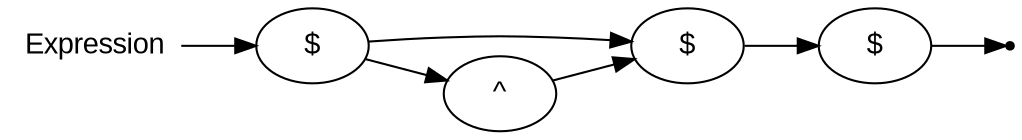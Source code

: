 digraph EXPRESSION {
  rankdir=LR;
  node [fontname="Arial"];
  start [label="Expression" shape=plaintext];
  end [label="" shape=point];
  A [label="$" shape=oval];
  B [label="$" shape=oval];
  C [label="$" shape=oval];
  D [label="^" shape=oval];
  start -> A;
  A -> D;
  A -> B;
  B -> C;
  C -> end;
  D -> B;
}